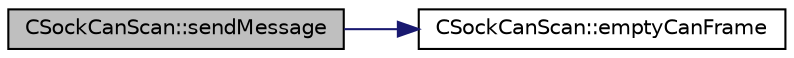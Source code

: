 digraph "CSockCanScan::sendMessage"
{
 // LATEX_PDF_SIZE
  edge [fontname="Helvetica",fontsize="10",labelfontname="Helvetica",labelfontsize="10"];
  node [fontname="Helvetica",fontsize="10",shape=record];
  rankdir="LR";
  Node1 [label="CSockCanScan::sendMessage",height=0.2,width=0.4,color="black", fillcolor="grey75", style="filled", fontcolor="black",tooltip=" "];
  Node1 -> Node2 [color="midnightblue",fontsize="10",style="solid",fontname="Helvetica"];
  Node2 [label="CSockCanScan::emptyCanFrame",height=0.2,width=0.4,color="black", fillcolor="white", style="filled",URL="$classCSockCanScan.html#ace6f7aa52fe582af6de098895fc91b83",tooltip=" "];
}
